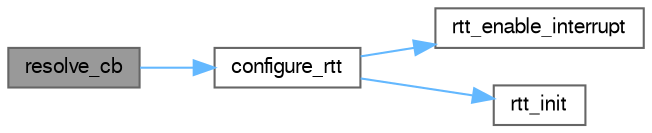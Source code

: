 digraph "resolve_cb"
{
 // LATEX_PDF_SIZE
  bgcolor="transparent";
  edge [fontname=FreeSans,fontsize=10,labelfontname=FreeSans,labelfontsize=10];
  node [fontname=FreeSans,fontsize=10,shape=box,height=0.2,width=0.4];
  rankdir="LR";
  Node1 [label="resolve_cb",height=0.2,width=0.4,color="gray40", fillcolor="grey60", style="filled", fontcolor="black",tooltip="Callback function of IP address."];
  Node1 -> Node2 [color="steelblue1",style="solid"];
  Node2 [label="configure_rtt",height=0.2,width=0.4,color="grey40", fillcolor="white", style="filled",URL="$main_8c.html#a2735e2c909c467cb64855e0db6e55ed1",tooltip="RTT configuration function."];
  Node2 -> Node3 [color="steelblue1",style="solid"];
  Node3 [label="rtt_enable_interrupt",height=0.2,width=0.4,color="grey40", fillcolor="white", style="filled",URL="$group__sam__drivers__rtt__group.html#gad5a64fb1fa7aa40c542bb1e529efee3a",tooltip="Enable RTT interrupts."];
  Node2 -> Node4 [color="steelblue1",style="solid"];
  Node4 [label="rtt_init",height=0.2,width=0.4,color="grey40", fillcolor="white", style="filled",URL="$group__sam__drivers__rtt__group.html#gad7429b4bf682e8a7f130b91be711acfc",tooltip="Initialize the given RTT."];
}
